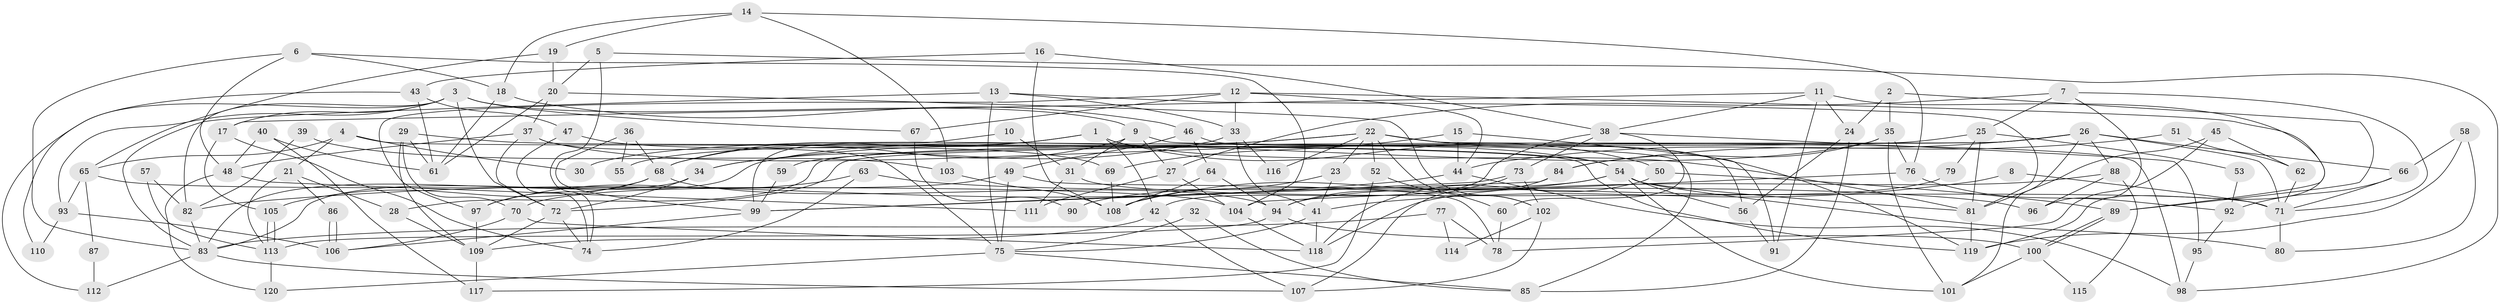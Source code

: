 // Generated by graph-tools (version 1.1) at 2025/02/03/09/25 03:02:10]
// undirected, 120 vertices, 240 edges
graph export_dot {
graph [start="1"]
  node [color=gray90,style=filled];
  1;
  2;
  3;
  4;
  5;
  6;
  7;
  8;
  9;
  10;
  11;
  12;
  13;
  14;
  15;
  16;
  17;
  18;
  19;
  20;
  21;
  22;
  23;
  24;
  25;
  26;
  27;
  28;
  29;
  30;
  31;
  32;
  33;
  34;
  35;
  36;
  37;
  38;
  39;
  40;
  41;
  42;
  43;
  44;
  45;
  46;
  47;
  48;
  49;
  50;
  51;
  52;
  53;
  54;
  55;
  56;
  57;
  58;
  59;
  60;
  61;
  62;
  63;
  64;
  65;
  66;
  67;
  68;
  69;
  70;
  71;
  72;
  73;
  74;
  75;
  76;
  77;
  78;
  79;
  80;
  81;
  82;
  83;
  84;
  85;
  86;
  87;
  88;
  89;
  90;
  91;
  92;
  93;
  94;
  95;
  96;
  97;
  98;
  99;
  100;
  101;
  102;
  103;
  104;
  105;
  106;
  107;
  108;
  109;
  110;
  111;
  112;
  113;
  114;
  115;
  116;
  117;
  118;
  119;
  120;
  1 -- 68;
  1 -- 81;
  1 -- 42;
  1 -- 50;
  1 -- 55;
  2 -- 35;
  2 -- 24;
  2 -- 89;
  3 -- 72;
  3 -- 9;
  3 -- 17;
  3 -- 67;
  3 -- 82;
  3 -- 93;
  3 -- 112;
  4 -- 21;
  4 -- 119;
  4 -- 30;
  4 -- 65;
  5 -- 74;
  5 -- 98;
  5 -- 20;
  6 -- 83;
  6 -- 104;
  6 -- 18;
  6 -- 48;
  7 -- 96;
  7 -- 27;
  7 -- 25;
  7 -- 71;
  8 -- 71;
  8 -- 41;
  9 -- 85;
  9 -- 31;
  9 -- 27;
  9 -- 68;
  10 -- 31;
  10 -- 99;
  11 -- 119;
  11 -- 17;
  11 -- 24;
  11 -- 38;
  11 -- 91;
  12 -- 89;
  12 -- 33;
  12 -- 44;
  12 -- 67;
  12 -- 97;
  13 -- 81;
  13 -- 33;
  13 -- 75;
  13 -- 83;
  14 -- 76;
  14 -- 18;
  14 -- 19;
  14 -- 103;
  15 -- 91;
  15 -- 44;
  15 -- 69;
  16 -- 108;
  16 -- 38;
  16 -- 43;
  17 -- 105;
  17 -- 74;
  18 -- 46;
  18 -- 61;
  19 -- 65;
  19 -- 20;
  20 -- 37;
  20 -- 61;
  20 -- 102;
  21 -- 28;
  21 -- 113;
  21 -- 86;
  22 -- 102;
  22 -- 34;
  22 -- 23;
  22 -- 30;
  22 -- 52;
  22 -- 98;
  22 -- 116;
  22 -- 119;
  23 -- 41;
  23 -- 108;
  24 -- 56;
  24 -- 85;
  25 -- 81;
  25 -- 53;
  25 -- 59;
  25 -- 79;
  26 -- 66;
  26 -- 72;
  26 -- 28;
  26 -- 44;
  26 -- 71;
  26 -- 88;
  26 -- 101;
  27 -- 104;
  27 -- 111;
  28 -- 109;
  29 -- 61;
  29 -- 109;
  29 -- 54;
  29 -- 70;
  31 -- 71;
  31 -- 111;
  32 -- 85;
  32 -- 75;
  33 -- 34;
  33 -- 41;
  33 -- 116;
  34 -- 72;
  34 -- 83;
  35 -- 83;
  35 -- 101;
  35 -- 76;
  35 -- 84;
  36 -- 68;
  36 -- 99;
  36 -- 55;
  37 -- 54;
  37 -- 48;
  37 -- 72;
  37 -- 75;
  38 -- 42;
  38 -- 60;
  38 -- 73;
  38 -- 95;
  39 -- 103;
  39 -- 82;
  40 -- 48;
  40 -- 61;
  40 -- 117;
  41 -- 118;
  41 -- 75;
  42 -- 107;
  42 -- 109;
  43 -- 61;
  43 -- 47;
  43 -- 110;
  44 -- 82;
  44 -- 98;
  45 -- 81;
  45 -- 78;
  45 -- 62;
  46 -- 49;
  46 -- 64;
  46 -- 56;
  47 -- 69;
  47 -- 74;
  48 -- 111;
  48 -- 120;
  49 -- 75;
  49 -- 70;
  49 -- 78;
  50 -- 89;
  50 -- 118;
  51 -- 84;
  51 -- 62;
  52 -- 117;
  52 -- 60;
  53 -- 92;
  54 -- 101;
  54 -- 56;
  54 -- 80;
  54 -- 81;
  54 -- 90;
  54 -- 108;
  56 -- 91;
  57 -- 82;
  57 -- 113;
  58 -- 66;
  58 -- 80;
  58 -- 119;
  59 -- 99;
  60 -- 78;
  62 -- 71;
  63 -- 97;
  63 -- 74;
  63 -- 96;
  64 -- 94;
  64 -- 108;
  65 -- 93;
  65 -- 87;
  65 -- 104;
  66 -- 92;
  66 -- 71;
  67 -- 90;
  68 -- 97;
  68 -- 94;
  68 -- 105;
  69 -- 108;
  70 -- 106;
  70 -- 118;
  71 -- 80;
  72 -- 74;
  72 -- 109;
  73 -- 94;
  73 -- 99;
  73 -- 102;
  75 -- 85;
  75 -- 120;
  76 -- 104;
  76 -- 92;
  77 -- 83;
  77 -- 78;
  77 -- 114;
  79 -- 94;
  81 -- 119;
  82 -- 83;
  83 -- 107;
  83 -- 112;
  84 -- 107;
  84 -- 99;
  86 -- 106;
  86 -- 106;
  87 -- 112;
  88 -- 118;
  88 -- 96;
  88 -- 115;
  89 -- 100;
  89 -- 100;
  92 -- 95;
  93 -- 106;
  93 -- 110;
  94 -- 113;
  94 -- 100;
  95 -- 98;
  97 -- 109;
  99 -- 106;
  100 -- 101;
  100 -- 115;
  102 -- 107;
  102 -- 114;
  103 -- 108;
  104 -- 118;
  105 -- 113;
  105 -- 113;
  109 -- 117;
  113 -- 120;
}
